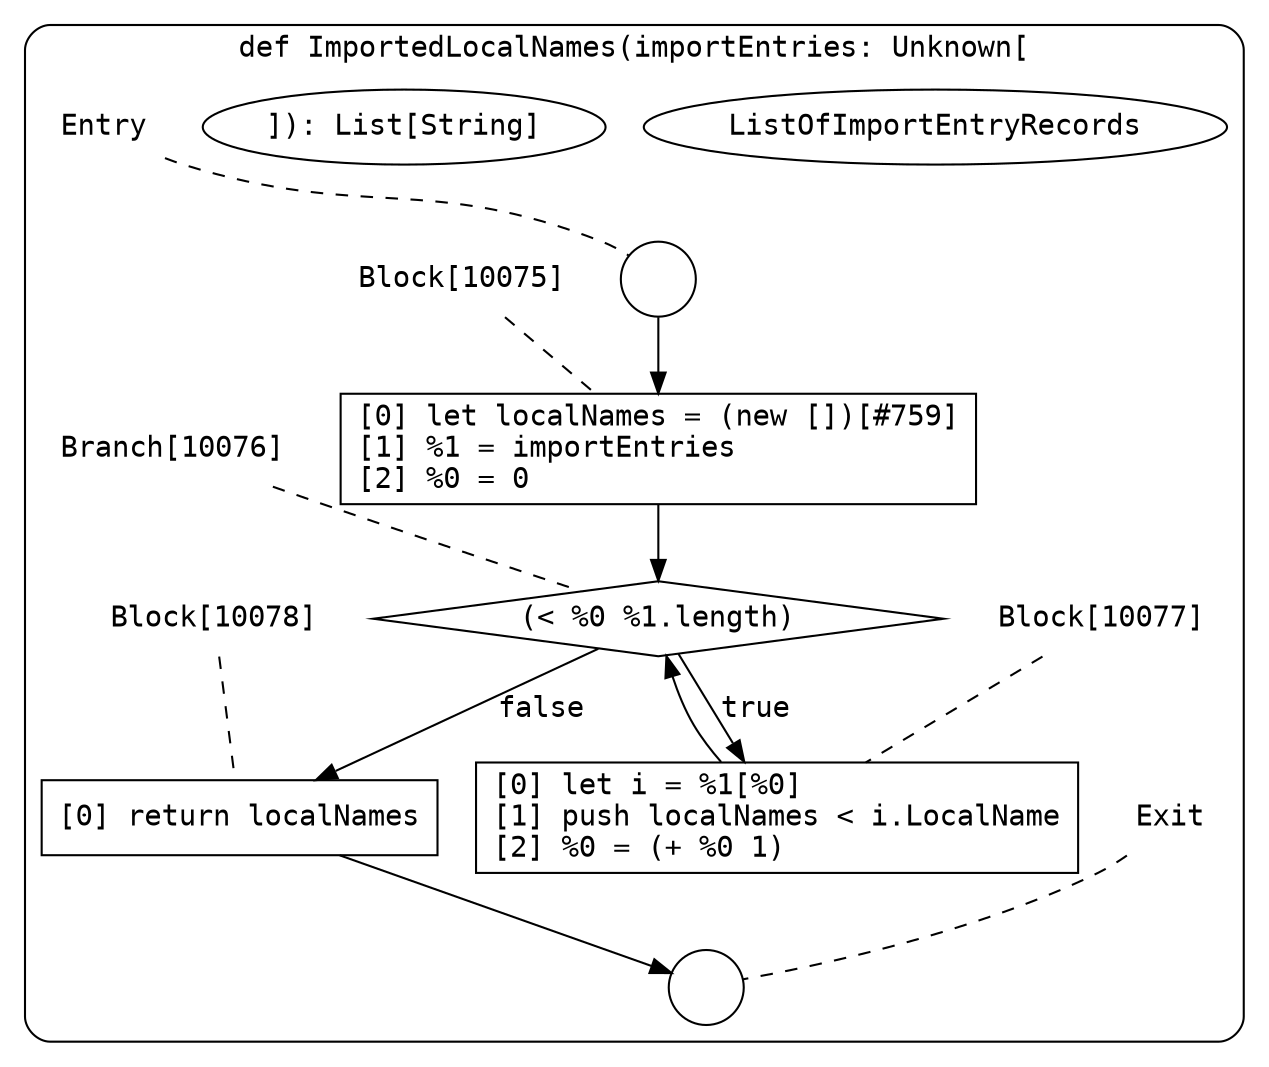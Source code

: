 digraph {
  graph [fontname = "Consolas"]
  node [fontname = "Consolas"]
  edge [fontname = "Consolas"]
  subgraph cluster1871 {
    label = "def ImportedLocalNames(importEntries: Unknown["ListOfImportEntryRecords"]): List[String]"
    style = rounded
    cluster1871_entry_name [shape=none, label=<<font color="black">Entry</font>>]
    cluster1871_entry_name -> cluster1871_entry [arrowhead=none, color="black", style=dashed]
    cluster1871_entry [shape=circle label=" " color="black" fillcolor="white" style=filled]
    cluster1871_entry -> node10075 [color="black"]
    cluster1871_exit_name [shape=none, label=<<font color="black">Exit</font>>]
    cluster1871_exit_name -> cluster1871_exit [arrowhead=none, color="black", style=dashed]
    cluster1871_exit [shape=circle label=" " color="black" fillcolor="white" style=filled]
    node10075_name [shape=none, label=<<font color="black">Block[10075]</font>>]
    node10075_name -> node10075 [arrowhead=none, color="black", style=dashed]
    node10075 [shape=box, label=<<font color="black">[0] let localNames = (new [])[#759]<BR ALIGN="LEFT"/>[1] %1 = importEntries<BR ALIGN="LEFT"/>[2] %0 = 0<BR ALIGN="LEFT"/></font>> color="black" fillcolor="white", style=filled]
    node10075 -> node10076 [color="black"]
    node10076_name [shape=none, label=<<font color="black">Branch[10076]</font>>]
    node10076_name -> node10076 [arrowhead=none, color="black", style=dashed]
    node10076 [shape=diamond, label=<<font color="black">(&lt; %0 %1.length)</font>> color="black" fillcolor="white", style=filled]
    node10076 -> node10077 [label=<<font color="black">true</font>> color="black"]
    node10076 -> node10078 [label=<<font color="black">false</font>> color="black"]
    node10077_name [shape=none, label=<<font color="black">Block[10077]</font>>]
    node10077_name -> node10077 [arrowhead=none, color="black", style=dashed]
    node10077 [shape=box, label=<<font color="black">[0] let i = %1[%0]<BR ALIGN="LEFT"/>[1] push localNames &lt; i.LocalName<BR ALIGN="LEFT"/>[2] %0 = (+ %0 1)<BR ALIGN="LEFT"/></font>> color="black" fillcolor="white", style=filled]
    node10077 -> node10076 [color="black"]
    node10078_name [shape=none, label=<<font color="black">Block[10078]</font>>]
    node10078_name -> node10078 [arrowhead=none, color="black", style=dashed]
    node10078 [shape=box, label=<<font color="black">[0] return localNames<BR ALIGN="LEFT"/></font>> color="black" fillcolor="white", style=filled]
    node10078 -> cluster1871_exit [color="black"]
  }
}
